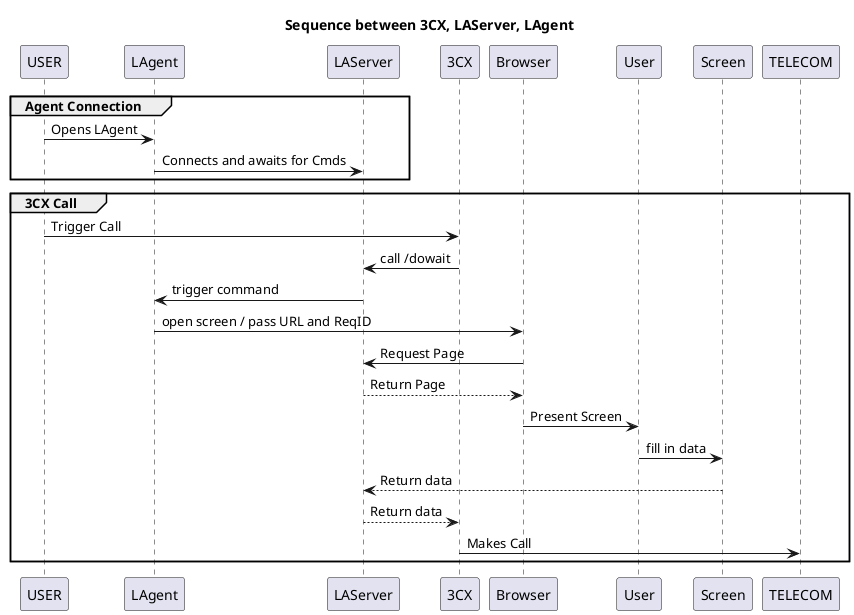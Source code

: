 @startuml

title Sequence between 3CX, LAServer, LAgent
group Agent Connection
    USER -> LAgent: Opens LAgent
    LAgent -> LAServer: Connects and awaits for Cmds
end

group 3CX Call
    USER -> 3CX: Trigger Call
    3CX -> LAServer: call /dowait
    LAServer -> LAgent: trigger command
    LAgent -> Browser: open screen / pass URL and ReqID
    Browser -> LAServer: Request Page
    LAServer --> Browser: Return Page
    Browser -> User: Present Screen
    User -> Screen: fill in data
    Screen --> LAServer: Return data
    LAServer --> 3CX: Return data
    3CX -> TELECOM: Makes Call
end
@enduml